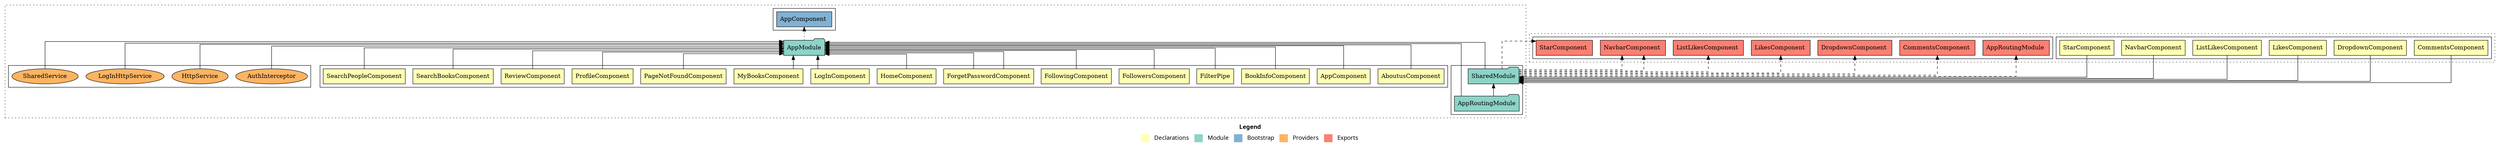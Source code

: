 digraph dependencies { node [shape="rect", style="filled", colorscheme=set312]; ranksep=0.4; compound=false; remincross=true; splines=true; splines=ortho; rankdir=LR; rankdir=TB; rankdir=BT; label=<<table BORDER="0"> <tr> <td colspan="5" align="center"><b>Legend</b></td> </tr> <tr> <td> <table BORDER="0"> <tr> <td bgcolor="#ffffb3" width="20"></td> <td>  Declarations</td> </tr> </table> </td> <td> <table BORDER="0"> <tr> <td bgcolor="#8dd3c7" width="20"></td> <td>  Module</td> </tr> </table> </td> <td> <table BORDER="0"> <tr> <td bgcolor="#80b1d3" width="20"></td> <td>  Bootstrap</td> </tr> </table> </td> <td> <table BORDER="0"> <tr> <td bgcolor="#fdb462" width="20"></td> <td>  Providers</td> </tr> </table> </td> <td> <table BORDER="0"> <tr> <td bgcolor="#fb8072" width="20"></td> <td>  Exports</td> </tr> </table> </td> </tr></table>>; ratio=compress; fontname="sans-serif";  subgraph "cluster_AppModule" { label=""; style="dotted";node [shape="folder", fillcolor=1]; subgraph cluster_AppModule_declarations { style="solid";node [style="filled", shape="rect"]; node [fillcolor=2]; "AboutusComponent"; node [fillcolor=2]; "AppComponent"; node [fillcolor=2]; "BookInfoComponent"; node [fillcolor=2]; "FilterPipe"; node [fillcolor=2]; "FollowersComponent"; node [fillcolor=2]; "FollowingComponent"; node [fillcolor=2]; "ForgetPasswordComponent"; node [fillcolor=2]; "ForgetPasswordComponent"; node [fillcolor=2]; "HomeComponent"; node [fillcolor=2]; "LogInComponent"; node [fillcolor=2]; "MyBooksComponent"; node [fillcolor=2]; "PageNotFoundComponent"; node [fillcolor=2]; "ProfileComponent"; node [fillcolor=2]; "ReviewComponent"; node [fillcolor=2]; "SearchBooksComponent"; node [fillcolor=2]; "SearchPeopleComponent"; }  "AboutusComponent" -> "AppModule" [style="solid", lhead="cluster_AppModule" ltail="cluster_AppModule_declarations"]; subgraph "cluster_AppModule_AboutusComponent_providers" { style="solid";  }  "AppComponent" -> "AppModule" [style="solid", lhead="cluster_AppModule" ltail="cluster_AppModule_declarations"]; subgraph "cluster_AppModule_AppComponent_providers" { style="solid";  }  "BookInfoComponent" -> "AppModule" [style="solid", lhead="cluster_AppModule" ltail="cluster_AppModule_declarations"]; subgraph "cluster_AppModule_BookInfoComponent_providers" { style="solid";  }  "FilterPipe" -> "AppModule" [style="solid", lhead="cluster_AppModule" ltail="cluster_AppModule_declarations"]; subgraph "cluster_AppModule_FilterPipe_providers" { style="solid";  }  "FollowersComponent" -> "AppModule" [style="solid", lhead="cluster_AppModule" ltail="cluster_AppModule_declarations"]; subgraph "cluster_AppModule_FollowersComponent_providers" { style="solid";  }  "FollowingComponent" -> "AppModule" [style="solid", lhead="cluster_AppModule" ltail="cluster_AppModule_declarations"]; subgraph "cluster_AppModule_FollowingComponent_providers" { style="solid";  }  "ForgetPasswordComponent" -> "AppModule" [style="solid", lhead="cluster_AppModule" ltail="cluster_AppModule_declarations"]; subgraph "cluster_AppModule_ForgetPasswordComponent_providers" { style="solid";  }  "ForgetPasswordComponent" -> "AppModule" [style="solid", lhead="cluster_AppModule" ltail="cluster_AppModule_declarations"]; subgraph "cluster_AppModule_ForgetPasswordComponent_providers" { style="solid";  }  "HomeComponent" -> "AppModule" [style="solid", lhead="cluster_AppModule" ltail="cluster_AppModule_declarations"]; subgraph "cluster_AppModule_HomeComponent_providers" { style="solid";  }  "LogInComponent" -> "AppModule" [style="solid", lhead="cluster_AppModule" ltail="cluster_AppModule_declarations"]; subgraph "cluster_AppModule_LogInComponent_providers" { style="solid";  }  "MyBooksComponent" -> "AppModule" [style="solid", lhead="cluster_AppModule" ltail="cluster_AppModule_declarations"]; subgraph "cluster_AppModule_MyBooksComponent_providers" { style="solid";  }  "PageNotFoundComponent" -> "AppModule" [style="solid", lhead="cluster_AppModule" ltail="cluster_AppModule_declarations"]; subgraph "cluster_AppModule_PageNotFoundComponent_providers" { style="solid";  }  "ProfileComponent" -> "AppModule" [style="solid", lhead="cluster_AppModule" ltail="cluster_AppModule_declarations"]; subgraph "cluster_AppModule_ProfileComponent_providers" { style="solid";  }  "ReviewComponent" -> "AppModule" [style="solid", lhead="cluster_AppModule" ltail="cluster_AppModule_declarations"]; subgraph "cluster_AppModule_ReviewComponent_providers" { style="solid";  }  "SearchBooksComponent" -> "AppModule" [style="solid", lhead="cluster_AppModule" ltail="cluster_AppModule_declarations"]; subgraph "cluster_AppModule_SearchBooksComponent_providers" { style="solid";  }  "SearchPeopleComponent" -> "AppModule" [style="solid", lhead="cluster_AppModule" ltail="cluster_AppModule_declarations"]; subgraph "cluster_AppModule_SearchPeopleComponent_providers" { style="solid";  }    subgraph cluster_AppModule_imports { style="solid"; node [style="filled", fillcolor=1, shape="rect"];    "AppRoutingModule" [label="AppRoutingModule", shape="folder"];    "SharedModule" [label="SharedModule", shape="folder"];   }    "AppRoutingModule" -> "AppModule" [lhead="cluster_AppModule", ltail="cluster_AppModule_imports"];    "SharedModule" -> "AppModule" [lhead="cluster_AppModule", ltail="cluster_AppModule_imports"];     subgraph cluster_AppModule_exports { style="solid";node [style="filled", fillcolor=4, shape="rect"];}    subgraph cluster_AppModule_bootstrap { style="solid"; node [style="filled", fillcolor=5, shape="rect"];  "AppComponent " [label="AppComponent ", shape="rect"]  }  "AppModule" -> "AppComponent " [style="dotted", lhead="cluster_AppModule_bootstrap" ltail="cluster_AppModule"];    subgraph cluster_AppModule_providers { style="solid"; node [style="filled", fillcolor=6, shape="rect"];    "AuthInterceptor" [label="AuthInterceptor", shape="oval"];    "HttpService" [label="HttpService", shape="oval"];    "LogInHttpService" [label="LogInHttpService", shape="oval"];    "SharedService" [label="SharedService", shape="oval"];   }    "AuthInterceptor" -> "AppModule" [lhead="cluster_AppModule", ltail="cluster_AppModule_providers"];    "HttpService" -> "AppModule" [lhead="cluster_AppModule", ltail="cluster_AppModule_providers"];    "LogInHttpService" -> "AppModule" [lhead="cluster_AppModule", ltail="cluster_AppModule_providers"];    "SharedService" -> "AppModule" [lhead="cluster_AppModule", ltail="cluster_AppModule_providers"];     }  subgraph "cluster_AppRoutingModule" { label=""; style="dotted";node [shape="folder", fillcolor=1]; subgraph cluster_AppRoutingModule_declarations { style="solid";node [style="filled", shape="rect"]; }    subgraph cluster_AppRoutingModule_imports { style="solid"; node [style="filled", fillcolor=1, shape="rect"];   }     subgraph cluster_AppRoutingModule_exports { style="solid";node [style="filled", fillcolor=4, shape="rect"];}    subgraph cluster_AppRoutingModule_bootstrap { style="solid"; node [style="filled", fillcolor=5, shape="rect"];  }    subgraph cluster_AppRoutingModule_providers { style="solid"; node [style="filled", fillcolor=6, shape="rect"];   }     }  subgraph "cluster_HomeComponent" { label=""; style="dotted";node [shape="folder", fillcolor=1]; subgraph cluster_HomeComponent_declarations { style="solid";node [style="filled", shape="rect"]; }    subgraph cluster_HomeComponent_imports { style="solid"; node [style="filled", fillcolor=1, shape="rect"];   }     subgraph cluster_HomeComponent_exports { style="solid";node [style="filled", fillcolor=4, shape="rect"];}    subgraph cluster_HomeComponent_bootstrap { style="solid"; node [style="filled", fillcolor=5, shape="rect"];  }    subgraph cluster_HomeComponent_providers { style="solid"; node [style="filled", fillcolor=6, shape="rect"];   }     }  subgraph "cluster_SharedModule" { label=""; style="dotted";node [shape="folder", fillcolor=1]; subgraph cluster_SharedModule_declarations { style="solid";node [style="filled", shape="rect"]; node [fillcolor=2]; "CommentsComponent"; node [fillcolor=2]; "DropdownComponent"; node [fillcolor=2]; "LikesComponent"; node [fillcolor=2]; "ListLikesComponent"; node [fillcolor=2]; "NavbarComponent"; node [fillcolor=2]; "StarComponent"; }  "CommentsComponent" -> "SharedModule" [style="solid", lhead="cluster_SharedModule" ltail="cluster_SharedModule_declarations"]; subgraph "cluster_SharedModule_CommentsComponent_providers" { style="solid";  }  "DropdownComponent" -> "SharedModule" [style="solid", lhead="cluster_SharedModule" ltail="cluster_SharedModule_declarations"]; subgraph "cluster_SharedModule_DropdownComponent_providers" { style="solid";  }  "LikesComponent" -> "SharedModule" [style="solid", lhead="cluster_SharedModule" ltail="cluster_SharedModule_declarations"]; subgraph "cluster_SharedModule_LikesComponent_providers" { style="solid";  }  "ListLikesComponent" -> "SharedModule" [style="solid", lhead="cluster_SharedModule" ltail="cluster_SharedModule_declarations"]; subgraph "cluster_SharedModule_ListLikesComponent_providers" { style="solid";  }  "NavbarComponent" -> "SharedModule" [style="solid", lhead="cluster_SharedModule" ltail="cluster_SharedModule_declarations"]; subgraph "cluster_SharedModule_NavbarComponent_providers" { style="solid";  }  "StarComponent" -> "SharedModule" [style="solid", lhead="cluster_SharedModule" ltail="cluster_SharedModule_declarations"]; subgraph "cluster_SharedModule_StarComponent_providers" { style="solid";  }    subgraph cluster_SharedModule_imports { style="solid"; node [style="filled", fillcolor=1, shape="rect"];    "AppRoutingModule" [label="AppRoutingModule", shape="folder"];   }    "AppRoutingModule" -> "SharedModule" [lhead="cluster_SharedModule", ltail="cluster_SharedModule_imports"];     subgraph cluster_SharedModule_exports { style="solid";node [style="filled", fillcolor=4, shape="rect"];"AppRoutingModule " [label="AppRoutingModule ", shape="rect"]"CommentsComponent " [label="CommentsComponent ", shape="rect"]"DropdownComponent " [label="DropdownComponent ", shape="rect"]"LikesComponent " [label="LikesComponent ", shape="rect"]"ListLikesComponent " [label="ListLikesComponent ", shape="rect"]"NavbarComponent " [label="NavbarComponent ", shape="rect"]"NavbarComponent " [label="NavbarComponent ", shape="rect"]"StarComponent " [label="StarComponent ", shape="rect"]}  "SharedModule" -> "AppRoutingModule " [style="dashed", ltail="cluster_SharedModule" lhead="cluster_SharedModule_exports"];  "SharedModule" -> "CommentsComponent " [style="dashed", ltail="cluster_SharedModule" lhead="cluster_SharedModule_exports"];  "SharedModule" -> "DropdownComponent " [style="dashed", ltail="cluster_SharedModule" lhead="cluster_SharedModule_exports"];  "SharedModule" -> "LikesComponent " [style="dashed", ltail="cluster_SharedModule" lhead="cluster_SharedModule_exports"];  "SharedModule" -> "ListLikesComponent " [style="dashed", ltail="cluster_SharedModule" lhead="cluster_SharedModule_exports"];  "SharedModule" -> "NavbarComponent " [style="dashed", ltail="cluster_SharedModule" lhead="cluster_SharedModule_exports"];  "SharedModule" -> "NavbarComponent " [style="dashed", ltail="cluster_SharedModule" lhead="cluster_SharedModule_exports"];  "SharedModule" -> "StarComponent " [style="dashed", ltail="cluster_SharedModule" lhead="cluster_SharedModule_exports"];    subgraph cluster_SharedModule_bootstrap { style="solid"; node [style="filled", fillcolor=5, shape="rect"];  }    subgraph cluster_SharedModule_providers { style="solid"; node [style="filled", fillcolor=6, shape="rect"];   }     }  }